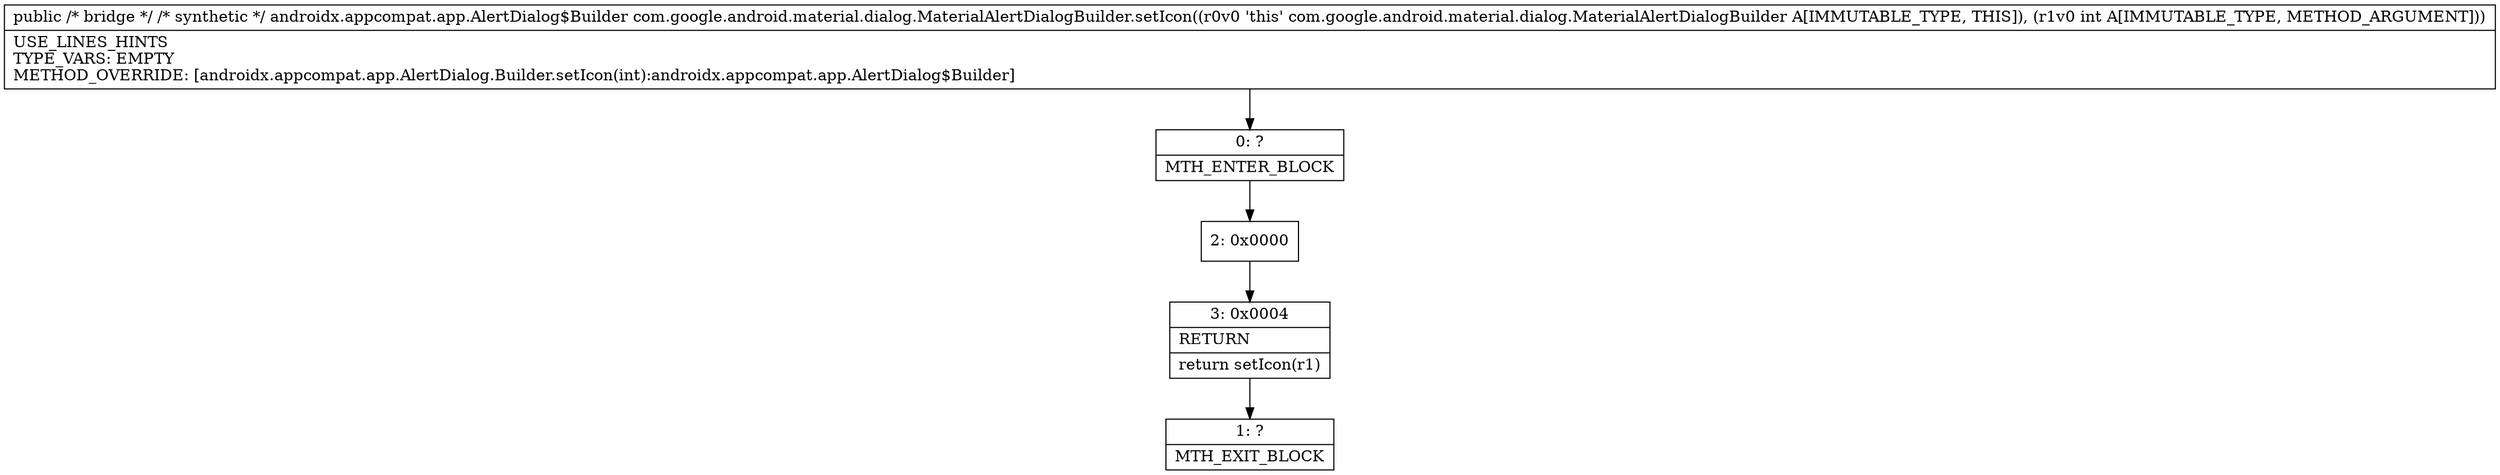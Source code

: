 digraph "CFG forcom.google.android.material.dialog.MaterialAlertDialogBuilder.setIcon(I)Landroidx\/appcompat\/app\/AlertDialog$Builder;" {
Node_0 [shape=record,label="{0\:\ ?|MTH_ENTER_BLOCK\l}"];
Node_2 [shape=record,label="{2\:\ 0x0000}"];
Node_3 [shape=record,label="{3\:\ 0x0004|RETURN\l|return setIcon(r1)\l}"];
Node_1 [shape=record,label="{1\:\ ?|MTH_EXIT_BLOCK\l}"];
MethodNode[shape=record,label="{public \/* bridge *\/ \/* synthetic *\/ androidx.appcompat.app.AlertDialog$Builder com.google.android.material.dialog.MaterialAlertDialogBuilder.setIcon((r0v0 'this' com.google.android.material.dialog.MaterialAlertDialogBuilder A[IMMUTABLE_TYPE, THIS]), (r1v0 int A[IMMUTABLE_TYPE, METHOD_ARGUMENT]))  | USE_LINES_HINTS\lTYPE_VARS: EMPTY\lMETHOD_OVERRIDE: [androidx.appcompat.app.AlertDialog.Builder.setIcon(int):androidx.appcompat.app.AlertDialog$Builder]\l}"];
MethodNode -> Node_0;Node_0 -> Node_2;
Node_2 -> Node_3;
Node_3 -> Node_1;
}

